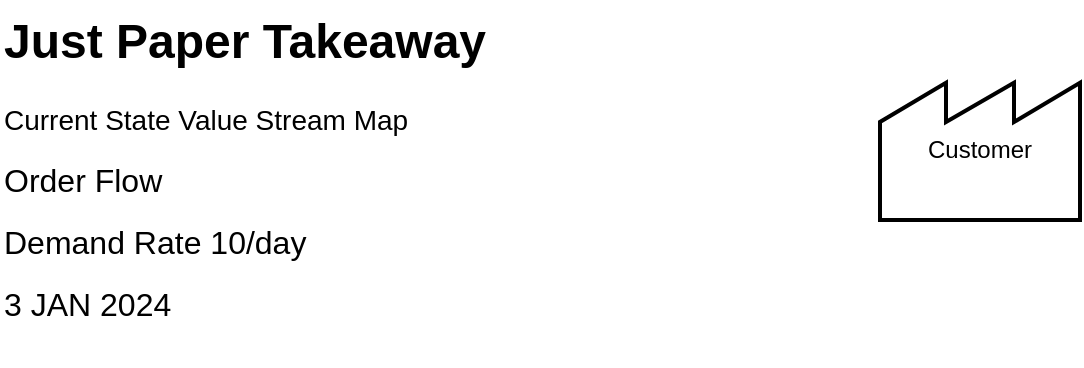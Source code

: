 <mxfile version="25.0.2">
  <diagram name="Page-1" id="RtHUVzV2qZgCcaEVoTdw">
    <mxGraphModel dx="1482" dy="878" grid="1" gridSize="10" guides="1" tooltips="1" connect="1" arrows="1" fold="1" page="1" pageScale="1" pageWidth="1169" pageHeight="827" math="0" shadow="0">
      <root>
        <mxCell id="0" />
        <mxCell id="1" parent="0" />
        <mxCell id="VUdKdxQBG3Wcl5X0cKic-1" value="Customer" style="strokeWidth=2;html=1;shape=mxgraph.lean_mapping.outside_sources;whiteSpace=wrap;align=center;" vertex="1" parent="1">
          <mxGeometry x="540" y="140" width="100" height="70" as="geometry" />
        </mxCell>
        <mxCell id="VUdKdxQBG3Wcl5X0cKic-2" value="&lt;h1 style=&quot;margin-top: 0px;&quot;&gt;Just Paper Takeaway&lt;/h1&gt;&lt;p&gt;&lt;font style=&quot;font-size: 14px;&quot;&gt;Current State Value Stream Map&lt;/font&gt;&lt;/p&gt;&lt;p&gt;&lt;font size=&quot;3&quot;&gt;Order Flow&lt;/font&gt;&lt;/p&gt;&lt;p&gt;&lt;font size=&quot;3&quot;&gt;Demand Rate 10/day&lt;/font&gt;&lt;/p&gt;&lt;p&gt;&lt;font size=&quot;3&quot;&gt;3 JAN 2024&lt;/font&gt;&lt;/p&gt;" style="text;html=1;whiteSpace=wrap;overflow=hidden;rounded=0;" vertex="1" parent="1">
          <mxGeometry x="100" y="100" width="290" height="180" as="geometry" />
        </mxCell>
      </root>
    </mxGraphModel>
  </diagram>
</mxfile>
